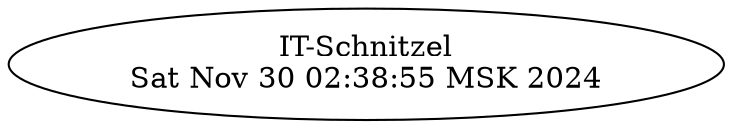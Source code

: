 digraph G {
    "a3f28f39dc87926a942d8e256a8136862fe35fba" [label="IT-Schnitzel
Sat Nov 30 02:38:55 MSK 2024"];
}

